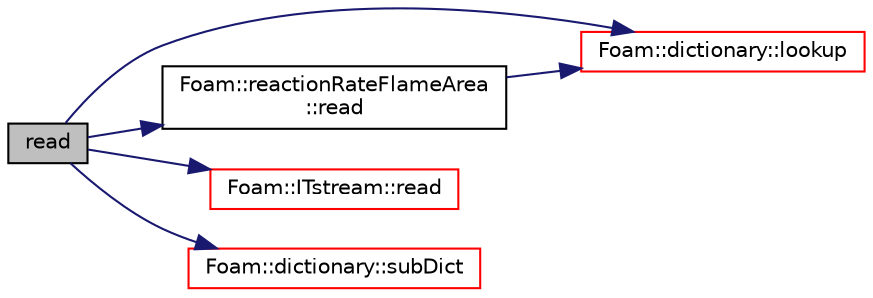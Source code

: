 digraph "read"
{
  bgcolor="transparent";
  edge [fontname="Helvetica",fontsize="10",labelfontname="Helvetica",labelfontsize="10"];
  node [fontname="Helvetica",fontsize="10",shape=record];
  rankdir="LR";
  Node658 [label="read",height=0.2,width=0.4,color="black", fillcolor="grey75", style="filled", fontcolor="black"];
  Node658 -> Node659 [color="midnightblue",fontsize="10",style="solid",fontname="Helvetica"];
  Node659 [label="Foam::dictionary::lookup",height=0.2,width=0.4,color="red",URL="$a27129.html#a6a0727fa523e48977e27348663def509",tooltip="Find and return an entry data stream. "];
  Node658 -> Node956 [color="midnightblue",fontsize="10",style="solid",fontname="Helvetica"];
  Node956 [label="Foam::reactionRateFlameArea\l::read",height=0.2,width=0.4,color="black",URL="$a21985.html#af5acd6a83c1f6711ba04ca9cb129ddc3",tooltip="Update from dictionary. "];
  Node956 -> Node659 [color="midnightblue",fontsize="10",style="solid",fontname="Helvetica"];
  Node658 -> Node957 [color="midnightblue",fontsize="10",style="solid",fontname="Helvetica"];
  Node957 [label="Foam::ITstream::read",height=0.2,width=0.4,color="red",URL="$a27429.html#a3d4b02e5b143d1a4ba9a5b34f11b4ed1",tooltip="Return next token from stream. "];
  Node658 -> Node892 [color="midnightblue",fontsize="10",style="solid",fontname="Helvetica"];
  Node892 [label="Foam::dictionary::subDict",height=0.2,width=0.4,color="red",URL="$a27129.html#aaa26b5f2da6aff5a6a59af5407f1bf59",tooltip="Find and return a sub-dictionary. "];
}
